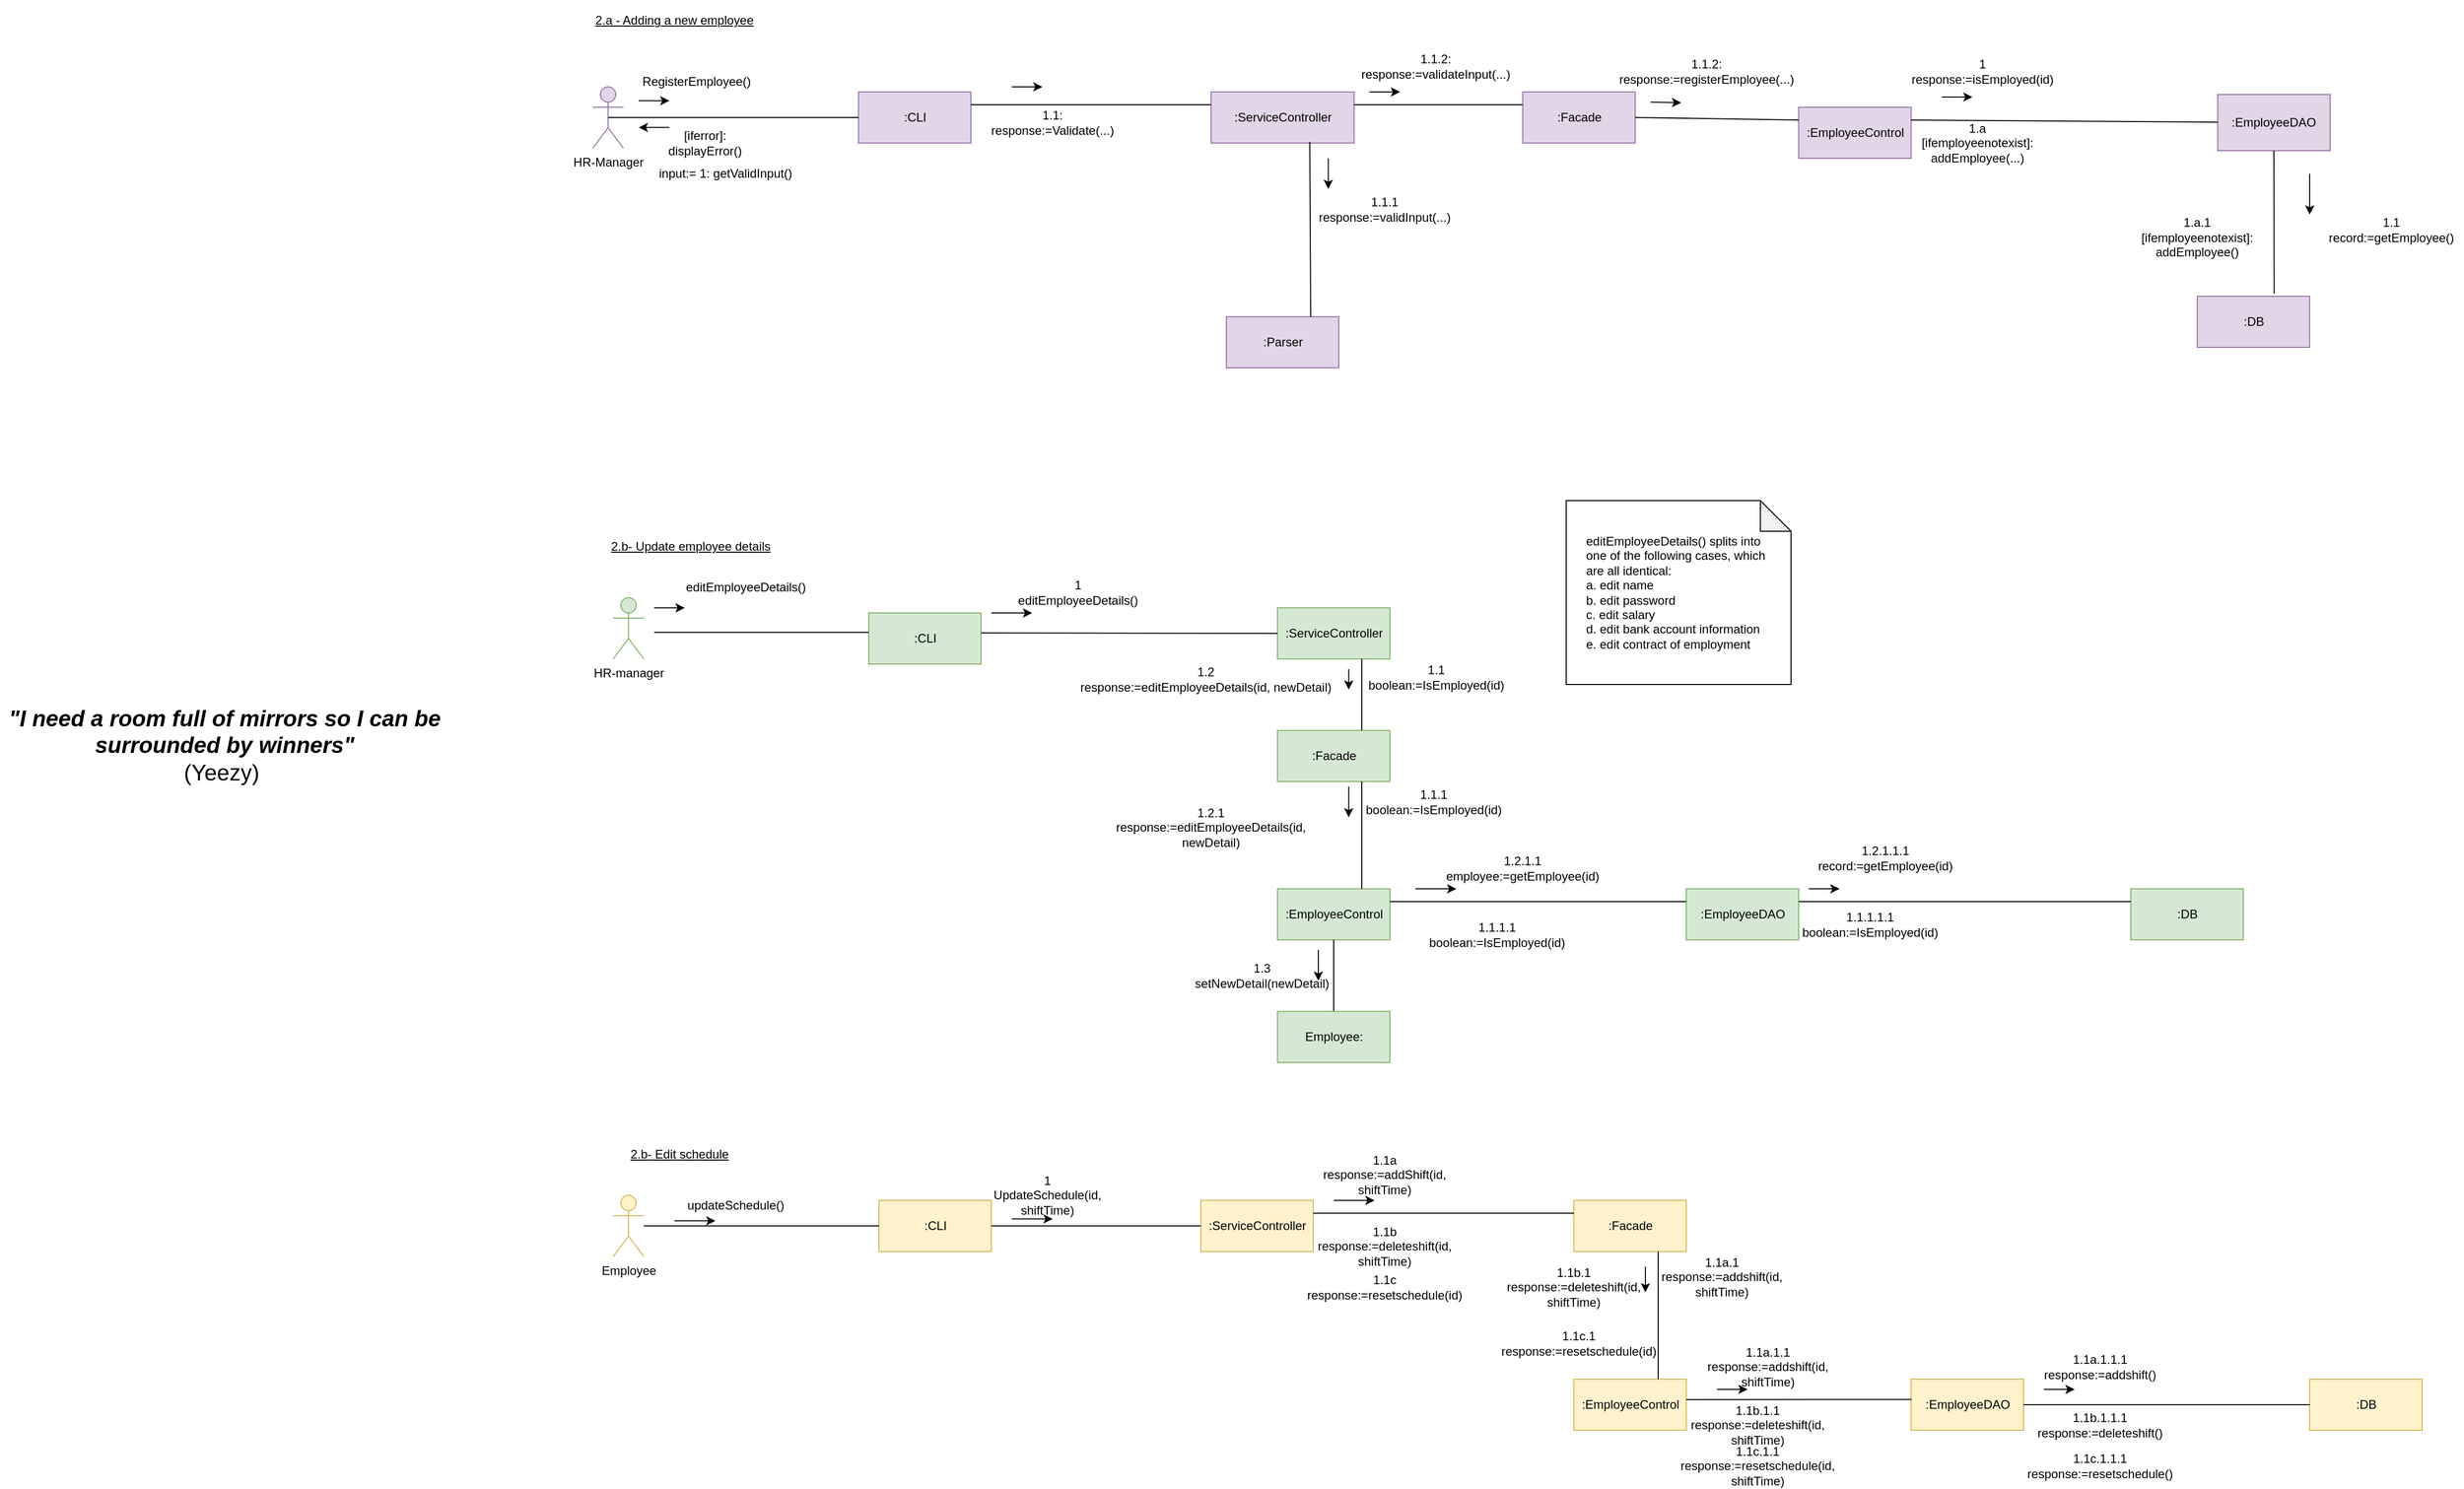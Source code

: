 <mxfile version="17.4.6" type="device"><diagram id="1UOiQsL9U2lCrfzJUIZ7" name="Page-1"><mxGraphModel dx="2689" dy="466" grid="1" gridSize="10" guides="1" tooltips="1" connect="1" arrows="1" fold="1" page="1" pageScale="1" pageWidth="850" pageHeight="1100" math="0" shadow="0"><root><mxCell id="0"/><mxCell id="1" parent="0"/><mxCell id="hbFJ2JqbOAhTrG-BNvEW-1" value="HR-Manager" style="shape=umlActor;verticalLabelPosition=bottom;verticalAlign=top;html=1;outlineConnect=0;fillColor=#e1d5e7;strokeColor=#9673a6;" parent="1" vertex="1"><mxGeometry x="-340" y="285" width="30" height="60" as="geometry"/></mxCell><mxCell id="hbFJ2JqbOAhTrG-BNvEW-3" value="&amp;nbsp;RegisterEmployee()" style="text;html=1;strokeColor=none;fillColor=none;align=center;verticalAlign=middle;whiteSpace=wrap;rounded=0;" parent="1" vertex="1"><mxGeometry x="-300" y="255" width="120" height="50" as="geometry"/></mxCell><mxCell id="hbFJ2JqbOAhTrG-BNvEW-6" style="edgeStyle=orthogonalEdgeStyle;rounded=0;orthogonalLoop=1;jettySize=auto;html=1;exitX=0.5;exitY=1;exitDx=0;exitDy=0;" parent="1" edge="1"><mxGeometry relative="1" as="geometry"><mxPoint x="-50" y="390" as="sourcePoint"/><mxPoint x="-50" y="390" as="targetPoint"/></mxGeometry></mxCell><mxCell id="hbFJ2JqbOAhTrG-BNvEW-7" value=":CLI" style="html=1;fillColor=#e1d5e7;strokeColor=#9673a6;" parent="1" vertex="1"><mxGeometry x="-80" y="290" width="110" height="50" as="geometry"/></mxCell><mxCell id="hbFJ2JqbOAhTrG-BNvEW-8" value=":ServiceController" style="html=1;fillColor=#e1d5e7;strokeColor=#9673a6;" parent="1" vertex="1"><mxGeometry x="265" y="290" width="140" height="50" as="geometry"/></mxCell><mxCell id="hbFJ2JqbOAhTrG-BNvEW-12" value=":Parser" style="html=1;fillColor=#e1d5e7;strokeColor=#9673a6;" parent="1" vertex="1"><mxGeometry x="280" y="510" width="110" height="50" as="geometry"/></mxCell><mxCell id="hbFJ2JqbOAhTrG-BNvEW-16" value="" style="endArrow=none;html=1;rounded=0;entryX=0.5;entryY=0.5;entryDx=0;entryDy=0;entryPerimeter=0;exitX=0;exitY=0.5;exitDx=0;exitDy=0;" parent="1" source="hbFJ2JqbOAhTrG-BNvEW-7" target="hbFJ2JqbOAhTrG-BNvEW-1" edge="1"><mxGeometry width="50" height="50" relative="1" as="geometry"><mxPoint x="30" y="349.5" as="sourcePoint"/><mxPoint x="-110" y="350" as="targetPoint"/></mxGeometry></mxCell><mxCell id="hbFJ2JqbOAhTrG-BNvEW-17" value="" style="endArrow=classic;html=1;rounded=0;" parent="1" edge="1"><mxGeometry width="50" height="50" relative="1" as="geometry"><mxPoint x="-295" y="298.67" as="sourcePoint"/><mxPoint x="-265" y="298.67" as="targetPoint"/></mxGeometry></mxCell><mxCell id="hbFJ2JqbOAhTrG-BNvEW-18" value="" style="endArrow=classic;html=1;rounded=0;" parent="1" edge="1"><mxGeometry width="50" height="50" relative="1" as="geometry"><mxPoint x="-265" y="324.76" as="sourcePoint"/><mxPoint x="-295" y="324.76" as="targetPoint"/></mxGeometry></mxCell><mxCell id="hbFJ2JqbOAhTrG-BNvEW-19" value="input:= 1: getValidInput()" style="text;html=1;strokeColor=none;fillColor=none;align=center;verticalAlign=middle;whiteSpace=wrap;rounded=0;" parent="1" vertex="1"><mxGeometry x="-280" y="350" width="140" height="40" as="geometry"/></mxCell><mxCell id="hbFJ2JqbOAhTrG-BNvEW-20" value="" style="endArrow=none;html=1;rounded=0;exitX=1;exitY=0.25;exitDx=0;exitDy=0;entryX=0;entryY=0.25;entryDx=0;entryDy=0;" parent="1" source="hbFJ2JqbOAhTrG-BNvEW-7" target="hbFJ2JqbOAhTrG-BNvEW-8" edge="1"><mxGeometry width="50" height="50" relative="1" as="geometry"><mxPoint x="200" y="395" as="sourcePoint"/><mxPoint x="250" y="345" as="targetPoint"/></mxGeometry></mxCell><mxCell id="hbFJ2JqbOAhTrG-BNvEW-21" value="" style="endArrow=classic;html=1;rounded=0;" parent="1" edge="1"><mxGeometry width="50" height="50" relative="1" as="geometry"><mxPoint x="70" y="285" as="sourcePoint"/><mxPoint x="100" y="285" as="targetPoint"/></mxGeometry></mxCell><mxCell id="hbFJ2JqbOAhTrG-BNvEW-22" value="1.1: response:=Validate(...)" style="text;html=1;strokeColor=none;fillColor=none;align=center;verticalAlign=middle;whiteSpace=wrap;rounded=0;" parent="1" vertex="1"><mxGeometry x="50" y="305" width="120" height="30" as="geometry"/></mxCell><mxCell id="hbFJ2JqbOAhTrG-BNvEW-23" value="" style="endArrow=classic;html=1;rounded=0;" parent="1" edge="1"><mxGeometry width="50" height="50" relative="1" as="geometry"><mxPoint x="379.71" y="355" as="sourcePoint"/><mxPoint x="379.71" y="385" as="targetPoint"/></mxGeometry></mxCell><mxCell id="hbFJ2JqbOAhTrG-BNvEW-24" value="" style="endArrow=none;html=1;rounded=0;exitX=0.75;exitY=0;exitDx=0;exitDy=0;entryX=0.69;entryY=0.981;entryDx=0;entryDy=0;entryPerimeter=0;" parent="1" source="hbFJ2JqbOAhTrG-BNvEW-12" target="hbFJ2JqbOAhTrG-BNvEW-8" edge="1"><mxGeometry width="50" height="50" relative="1" as="geometry"><mxPoint x="295" y="430" as="sourcePoint"/><mxPoint x="345" y="380" as="targetPoint"/></mxGeometry></mxCell><mxCell id="hbFJ2JqbOAhTrG-BNvEW-25" value="1.1.1&lt;br&gt;response:=validInput(...)" style="text;html=1;strokeColor=none;fillColor=none;align=center;verticalAlign=middle;whiteSpace=wrap;rounded=0;" parent="1" vertex="1"><mxGeometry x="370" y="390" width="130" height="30" as="geometry"/></mxCell><mxCell id="hbFJ2JqbOAhTrG-BNvEW-26" value=":Facade" style="html=1;fillColor=#e1d5e7;strokeColor=#9673a6;" parent="1" vertex="1"><mxGeometry x="570" y="290" width="110" height="50" as="geometry"/></mxCell><mxCell id="hbFJ2JqbOAhTrG-BNvEW-27" value="[iferror]:&lt;br&gt;displayError()" style="text;html=1;strokeColor=none;fillColor=none;align=center;verticalAlign=middle;whiteSpace=wrap;rounded=0;" parent="1" vertex="1"><mxGeometry x="-290" y="330" width="120" height="20" as="geometry"/></mxCell><mxCell id="hbFJ2JqbOAhTrG-BNvEW-28" value="1.1.2:&lt;br&gt;response:=validateInput(...)" style="text;html=1;strokeColor=none;fillColor=none;align=center;verticalAlign=middle;whiteSpace=wrap;rounded=0;fontColor=#000000;" parent="1" vertex="1"><mxGeometry x="410" y="250" width="150" height="30" as="geometry"/></mxCell><mxCell id="hbFJ2JqbOAhTrG-BNvEW-29" value="" style="endArrow=none;html=1;rounded=0;fontColor=#7EA6E0;entryX=0;entryY=0.25;entryDx=0;entryDy=0;exitX=1;exitY=0.25;exitDx=0;exitDy=0;" parent="1" source="hbFJ2JqbOAhTrG-BNvEW-8" target="hbFJ2JqbOAhTrG-BNvEW-26" edge="1"><mxGeometry width="50" height="50" relative="1" as="geometry"><mxPoint x="390" y="350" as="sourcePoint"/><mxPoint x="440" y="300" as="targetPoint"/></mxGeometry></mxCell><mxCell id="hbFJ2JqbOAhTrG-BNvEW-31" value="" style="endArrow=classic;html=1;rounded=0;fontColor=#7EA6E0;" parent="1" edge="1"><mxGeometry width="50" height="50" relative="1" as="geometry"><mxPoint x="420" y="290" as="sourcePoint"/><mxPoint x="450" y="290" as="targetPoint"/></mxGeometry></mxCell><mxCell id="hbFJ2JqbOAhTrG-BNvEW-32" value=":EmployeeControl" style="html=1;fillColor=#e1d5e7;strokeColor=#9673a6;" parent="1" vertex="1"><mxGeometry x="840" y="305" width="110" height="50" as="geometry"/></mxCell><mxCell id="hbFJ2JqbOAhTrG-BNvEW-33" value="" style="endArrow=classic;html=1;rounded=0;fontColor=#000000;" parent="1" edge="1"><mxGeometry width="50" height="50" relative="1" as="geometry"><mxPoint x="695" y="300" as="sourcePoint"/><mxPoint x="725" y="300.54" as="targetPoint"/></mxGeometry></mxCell><mxCell id="hbFJ2JqbOAhTrG-BNvEW-34" value="" style="endArrow=none;html=1;rounded=0;fontColor=#000000;entryX=0;entryY=0.25;entryDx=0;entryDy=0;exitX=1;exitY=0.5;exitDx=0;exitDy=0;" parent="1" source="hbFJ2JqbOAhTrG-BNvEW-26" target="hbFJ2JqbOAhTrG-BNvEW-32" edge="1"><mxGeometry width="50" height="50" relative="1" as="geometry"><mxPoint x="640" y="343" as="sourcePoint"/><mxPoint x="690" y="300" as="targetPoint"/></mxGeometry></mxCell><mxCell id="hbFJ2JqbOAhTrG-BNvEW-35" value="1.1.2:&lt;br&gt;response:=registerEmployee(...)" style="text;html=1;strokeColor=none;fillColor=none;align=center;verticalAlign=middle;whiteSpace=wrap;rounded=0;fontColor=#000000;" parent="1" vertex="1"><mxGeometry x="720" y="255.0" width="60" height="30" as="geometry"/></mxCell><mxCell id="hbFJ2JqbOAhTrG-BNvEW-36" value=":EmployeeDAO" style="rounded=0;whiteSpace=wrap;html=1;fillColor=#e1d5e7;strokeColor=#9673a6;" parent="1" vertex="1"><mxGeometry x="1250" y="292.5" width="110" height="55" as="geometry"/></mxCell><mxCell id="hbFJ2JqbOAhTrG-BNvEW-37" value="" style="endArrow=none;html=1;rounded=0;fontColor=#000000;exitX=1;exitY=0.25;exitDx=0;exitDy=0;" parent="1" source="hbFJ2JqbOAhTrG-BNvEW-32" target="hbFJ2JqbOAhTrG-BNvEW-36" edge="1"><mxGeometry width="50" height="50" relative="1" as="geometry"><mxPoint x="900" y="350" as="sourcePoint"/><mxPoint x="1070" y="343" as="targetPoint"/></mxGeometry></mxCell><mxCell id="hbFJ2JqbOAhTrG-BNvEW-38" value="1&lt;br&gt;response:=isEmployed(id)" style="text;html=1;strokeColor=none;fillColor=none;align=center;verticalAlign=middle;whiteSpace=wrap;rounded=0;fontColor=#000000;" parent="1" vertex="1"><mxGeometry x="990" y="255" width="60" height="30" as="geometry"/></mxCell><mxCell id="hbFJ2JqbOAhTrG-BNvEW-39" value="" style="endArrow=classic;html=1;rounded=0;fontColor=#000000;" parent="1" edge="1"><mxGeometry width="50" height="50" relative="1" as="geometry"><mxPoint x="980" y="295" as="sourcePoint"/><mxPoint x="1010" y="295" as="targetPoint"/><Array as="points"><mxPoint x="1010" y="295"/></Array></mxGeometry></mxCell><mxCell id="hbFJ2JqbOAhTrG-BNvEW-41" value=":DB" style="html=1;fillColor=#e1d5e7;strokeColor=#9673a6;" parent="1" vertex="1"><mxGeometry x="1230" y="490" width="110" height="50" as="geometry"/></mxCell><mxCell id="hbFJ2JqbOAhTrG-BNvEW-42" value="" style="endArrow=none;html=1;rounded=0;fontColor=#000000;exitX=0.684;exitY=-0.05;exitDx=0;exitDy=0;exitPerimeter=0;entryX=0.5;entryY=1;entryDx=0;entryDy=0;" parent="1" source="hbFJ2JqbOAhTrG-BNvEW-41" target="hbFJ2JqbOAhTrG-BNvEW-36" edge="1"><mxGeometry width="50" height="50" relative="1" as="geometry"><mxPoint x="1055" y="420" as="sourcePoint"/><mxPoint x="1100" y="380" as="targetPoint"/></mxGeometry></mxCell><mxCell id="hbFJ2JqbOAhTrG-BNvEW-43" value="" style="endArrow=classic;html=1;rounded=0;fontColor=#000000;" parent="1" edge="1"><mxGeometry width="50" height="50" relative="1" as="geometry"><mxPoint x="1340" y="370" as="sourcePoint"/><mxPoint x="1340" y="410" as="targetPoint"/></mxGeometry></mxCell><mxCell id="hbFJ2JqbOAhTrG-BNvEW-44" value="1.1&lt;br&gt;record:=getEmployee()" style="text;html=1;strokeColor=none;fillColor=none;align=center;verticalAlign=middle;whiteSpace=wrap;rounded=0;fontColor=#000000;" parent="1" vertex="1"><mxGeometry x="1350" y="410" width="140" height="30" as="geometry"/></mxCell><mxCell id="hbFJ2JqbOAhTrG-BNvEW-45" value="1.a&lt;br&gt;[ifemployeenotexist]:&lt;br&gt;addEmployee(...)" style="text;html=1;strokeColor=none;fillColor=none;align=center;verticalAlign=middle;whiteSpace=wrap;rounded=0;fontColor=#000000;" parent="1" vertex="1"><mxGeometry x="960" y="320" width="110" height="40" as="geometry"/></mxCell><mxCell id="hbFJ2JqbOAhTrG-BNvEW-46" value="&lt;br&gt;1.a.1&lt;br&gt;[ifemployeenotexist]:&lt;br&gt;addEmployee()" style="text;html=1;strokeColor=none;fillColor=none;align=center;verticalAlign=middle;whiteSpace=wrap;rounded=0;fontColor=#000000;" parent="1" vertex="1"><mxGeometry x="1200" y="410" width="60" height="30" as="geometry"/></mxCell><mxCell id="hbFJ2JqbOAhTrG-BNvEW-48" value="&lt;u&gt;2.a - Adding a new employee&lt;/u&gt;" style="text;html=1;strokeColor=none;fillColor=none;align=center;verticalAlign=middle;whiteSpace=wrap;rounded=0;fontColor=#000000;" parent="1" vertex="1"><mxGeometry x="-350" y="200" width="180" height="40" as="geometry"/></mxCell><mxCell id="hbFJ2JqbOAhTrG-BNvEW-49" value="HR-manager" style="shape=umlActor;verticalLabelPosition=bottom;verticalAlign=top;html=1;outlineConnect=0;fillColor=#d5e8d4;strokeColor=#82b366;" parent="1" vertex="1"><mxGeometry x="-320" y="785" width="30" height="60" as="geometry"/></mxCell><mxCell id="hbFJ2JqbOAhTrG-BNvEW-50" value=":CLI" style="html=1;fillColor=#d5e8d4;strokeColor=#82b366;" parent="1" vertex="1"><mxGeometry x="-70" y="800" width="110" height="50" as="geometry"/></mxCell><mxCell id="hbFJ2JqbOAhTrG-BNvEW-51" value="" style="endArrow=none;html=1;rounded=0;fontColor=#000000;" parent="1" edge="1"><mxGeometry width="50" height="50" relative="1" as="geometry"><mxPoint x="-280" y="819" as="sourcePoint"/><mxPoint x="-70" y="819" as="targetPoint"/></mxGeometry></mxCell><mxCell id="hbFJ2JqbOAhTrG-BNvEW-52" value="" style="endArrow=classic;html=1;rounded=0;fontColor=#000000;" parent="1" edge="1"><mxGeometry width="50" height="50" relative="1" as="geometry"><mxPoint x="-280" y="795" as="sourcePoint"/><mxPoint x="-250" y="795" as="targetPoint"/></mxGeometry></mxCell><mxCell id="hbFJ2JqbOAhTrG-BNvEW-53" value="editEmployeeDetails()" style="text;html=1;strokeColor=none;fillColor=none;align=center;verticalAlign=middle;whiteSpace=wrap;rounded=0;fontColor=#000000;" parent="1" vertex="1"><mxGeometry x="-290" y="760" width="200" height="30" as="geometry"/></mxCell><mxCell id="hbFJ2JqbOAhTrG-BNvEW-54" value=":ServiceController" style="html=1;fillColor=#d5e8d4;strokeColor=#82b366;" parent="1" vertex="1"><mxGeometry x="330" y="795" width="110" height="50" as="geometry"/></mxCell><mxCell id="hbFJ2JqbOAhTrG-BNvEW-55" value=":Facade" style="html=1;fillColor=#d5e8d4;strokeColor=#82b366;" parent="1" vertex="1"><mxGeometry x="330" y="915" width="110" height="50" as="geometry"/></mxCell><mxCell id="hbFJ2JqbOAhTrG-BNvEW-56" value=":EmployeeControl" style="html=1;fillColor=#d5e8d4;strokeColor=#82b366;" parent="1" vertex="1"><mxGeometry x="330" y="1070" width="110" height="50" as="geometry"/></mxCell><mxCell id="hbFJ2JqbOAhTrG-BNvEW-57" value=":EmployeeDAO" style="html=1;fillColor=#d5e8d4;strokeColor=#82b366;" parent="1" vertex="1"><mxGeometry x="730" y="1070" width="110" height="50" as="geometry"/></mxCell><mxCell id="hbFJ2JqbOAhTrG-BNvEW-58" value=":DB" style="html=1;fillColor=#d5e8d4;strokeColor=#82b366;" parent="1" vertex="1"><mxGeometry x="1165" y="1070" width="110" height="50" as="geometry"/></mxCell><mxCell id="hbFJ2JqbOAhTrG-BNvEW-60" value="" style="endArrow=none;html=1;rounded=0;fontColor=#000000;entryX=0;entryY=0.5;entryDx=0;entryDy=0;" parent="1" target="hbFJ2JqbOAhTrG-BNvEW-54" edge="1"><mxGeometry width="50" height="50" relative="1" as="geometry"><mxPoint x="40" y="819.55" as="sourcePoint"/><mxPoint x="160" y="819.55" as="targetPoint"/></mxGeometry></mxCell><mxCell id="hbFJ2JqbOAhTrG-BNvEW-61" value="1&lt;br&gt;editEmployeeDetails()" style="text;html=1;strokeColor=none;fillColor=none;align=center;verticalAlign=middle;whiteSpace=wrap;rounded=0;fontColor=#000000;" parent="1" vertex="1"><mxGeometry x="45" y="760" width="180" height="40" as="geometry"/></mxCell><mxCell id="hbFJ2JqbOAhTrG-BNvEW-62" value="" style="endArrow=classic;html=1;rounded=0;fontColor=#000000;" parent="1" edge="1"><mxGeometry width="50" height="50" relative="1" as="geometry"><mxPoint x="50" y="800" as="sourcePoint"/><mxPoint x="90" y="800" as="targetPoint"/><Array as="points"><mxPoint x="90" y="800"/></Array></mxGeometry></mxCell><mxCell id="hbFJ2JqbOAhTrG-BNvEW-63" value="" style="endArrow=none;html=1;rounded=0;fontColor=#000000;exitX=0.75;exitY=0;exitDx=0;exitDy=0;entryX=0.75;entryY=1;entryDx=0;entryDy=0;" parent="1" source="hbFJ2JqbOAhTrG-BNvEW-55" target="hbFJ2JqbOAhTrG-BNvEW-54" edge="1"><mxGeometry width="50" height="50" relative="1" as="geometry"><mxPoint x="280" y="895" as="sourcePoint"/><mxPoint x="330" y="845" as="targetPoint"/></mxGeometry></mxCell><mxCell id="hbFJ2JqbOAhTrG-BNvEW-64" value="" style="endArrow=classic;html=1;rounded=0;fontColor=#000000;" parent="1" edge="1"><mxGeometry width="50" height="50" relative="1" as="geometry"><mxPoint x="399.74" y="855" as="sourcePoint"/><mxPoint x="399.74" y="875" as="targetPoint"/></mxGeometry></mxCell><mxCell id="hbFJ2JqbOAhTrG-BNvEW-65" value="1.1&lt;br&gt;boolean:=IsEmployed(id)" style="text;html=1;strokeColor=none;fillColor=none;align=center;verticalAlign=middle;whiteSpace=wrap;rounded=0;fontColor=#000000;" parent="1" vertex="1"><mxGeometry x="422.5" y="850" width="125" height="25" as="geometry"/></mxCell><mxCell id="hbFJ2JqbOAhTrG-BNvEW-66" value="" style="endArrow=none;html=1;rounded=0;fontColor=#000000;exitX=0.75;exitY=0;exitDx=0;exitDy=0;entryX=0.75;entryY=1;entryDx=0;entryDy=0;" parent="1" source="hbFJ2JqbOAhTrG-BNvEW-56" target="hbFJ2JqbOAhTrG-BNvEW-55" edge="1"><mxGeometry width="50" height="50" relative="1" as="geometry"><mxPoint x="270" y="1030" as="sourcePoint"/><mxPoint x="322" y="980" as="targetPoint"/></mxGeometry></mxCell><mxCell id="hbFJ2JqbOAhTrG-BNvEW-67" value="" style="endArrow=classic;html=1;rounded=0;fontColor=#000000;" parent="1" edge="1"><mxGeometry width="50" height="50" relative="1" as="geometry"><mxPoint x="399.74" y="970" as="sourcePoint"/><mxPoint x="399.74" y="1000" as="targetPoint"/></mxGeometry></mxCell><mxCell id="hbFJ2JqbOAhTrG-BNvEW-68" value="1.1.1&lt;br&gt;boolean:=IsEmployed(id)" style="text;html=1;strokeColor=none;fillColor=none;align=center;verticalAlign=middle;whiteSpace=wrap;rounded=0;fontColor=#000000;" parent="1" vertex="1"><mxGeometry x="417.5" y="970" width="130" height="30" as="geometry"/></mxCell><mxCell id="hbFJ2JqbOAhTrG-BNvEW-69" value="" style="endArrow=none;html=1;rounded=0;fontColor=#000000;exitX=1;exitY=0.25;exitDx=0;exitDy=0;entryX=0;entryY=0.25;entryDx=0;entryDy=0;" parent="1" source="hbFJ2JqbOAhTrG-BNvEW-56" target="hbFJ2JqbOAhTrG-BNvEW-57" edge="1"><mxGeometry width="50" height="50" relative="1" as="geometry"><mxPoint x="360" y="1080" as="sourcePoint"/><mxPoint x="500" y="1083" as="targetPoint"/></mxGeometry></mxCell><mxCell id="hbFJ2JqbOAhTrG-BNvEW-70" value="1.3&lt;br&gt;setNewDetail(newDetail)" style="text;html=1;strokeColor=none;fillColor=none;align=center;verticalAlign=middle;whiteSpace=wrap;rounded=0;fontColor=#000000;" parent="1" vertex="1"><mxGeometry x="240" y="1140" width="150" height="30" as="geometry"/></mxCell><mxCell id="hbFJ2JqbOAhTrG-BNvEW-71" value="" style="endArrow=classic;html=1;rounded=0;fontColor=#000000;" parent="1" edge="1"><mxGeometry width="50" height="50" relative="1" as="geometry"><mxPoint x="465" y="1070" as="sourcePoint"/><mxPoint x="505" y="1070" as="targetPoint"/></mxGeometry></mxCell><mxCell id="hbFJ2JqbOAhTrG-BNvEW-73" value="" style="endArrow=none;html=1;rounded=0;fontColor=#000000;entryX=0;entryY=0.25;entryDx=0;entryDy=0;exitX=1;exitY=0.25;exitDx=0;exitDy=0;" parent="1" source="hbFJ2JqbOAhTrG-BNvEW-57" target="hbFJ2JqbOAhTrG-BNvEW-58" edge="1"><mxGeometry width="50" height="50" relative="1" as="geometry"><mxPoint x="610" y="1078" as="sourcePoint"/><mxPoint x="740" y="1078" as="targetPoint"/></mxGeometry></mxCell><mxCell id="hbFJ2JqbOAhTrG-BNvEW-74" value="1.1.1.1.1&lt;br&gt;boolean:=IsEmployed(id)" style="text;html=1;strokeColor=none;fillColor=none;align=center;verticalAlign=middle;whiteSpace=wrap;rounded=0;fontColor=#000000;" parent="1" vertex="1"><mxGeometry x="880" y="1090" width="60" height="30" as="geometry"/></mxCell><mxCell id="hbFJ2JqbOAhTrG-BNvEW-76" value="" style="endArrow=classic;html=1;rounded=0;fontColor=#000000;" parent="1" edge="1"><mxGeometry width="50" height="50" relative="1" as="geometry"><mxPoint x="850" y="1070" as="sourcePoint"/><mxPoint x="880" y="1070" as="targetPoint"/></mxGeometry></mxCell><mxCell id="hbFJ2JqbOAhTrG-BNvEW-77" value="1.2&lt;br&gt;response:=editEmployeeDetails(id, newDetail)" style="text;html=1;strokeColor=none;fillColor=none;align=center;verticalAlign=middle;whiteSpace=wrap;rounded=0;fontColor=#000000;" parent="1" vertex="1"><mxGeometry x="130" y="850" width="260" height="30" as="geometry"/></mxCell><mxCell id="hbFJ2JqbOAhTrG-BNvEW-78" value="1.2.1&lt;br&gt;response:=editEmployeeDetails(id, newDetail)" style="text;html=1;strokeColor=none;fillColor=none;align=center;verticalAlign=middle;whiteSpace=wrap;rounded=0;fontColor=#000000;" parent="1" vertex="1"><mxGeometry x="150" y="990" width="230" height="40" as="geometry"/></mxCell><mxCell id="hbFJ2JqbOAhTrG-BNvEW-79" value="1.2.1.1&lt;br&gt;employee:=getEmployee(id)" style="text;html=1;strokeColor=none;fillColor=none;align=center;verticalAlign=middle;whiteSpace=wrap;rounded=0;fontColor=#000000;" parent="1" vertex="1"><mxGeometry x="460" y="1040" width="220" height="20" as="geometry"/></mxCell><mxCell id="hbFJ2JqbOAhTrG-BNvEW-80" value="1.2.1.1.1&lt;br&gt;record:=getEmployee(id)" style="text;html=1;strokeColor=none;fillColor=none;align=center;verticalAlign=middle;whiteSpace=wrap;rounded=0;fontColor=#000000;" parent="1" vertex="1"><mxGeometry x="820" y="1030" width="210" height="20" as="geometry"/></mxCell><mxCell id="hbFJ2JqbOAhTrG-BNvEW-86" value="Employee" style="shape=umlActor;verticalLabelPosition=bottom;verticalAlign=top;html=1;outlineConnect=0;fillColor=#fff2cc;strokeColor=#d6b656;" parent="1" vertex="1"><mxGeometry x="-320" y="1370" width="30" height="60" as="geometry"/></mxCell><mxCell id="hbFJ2JqbOAhTrG-BNvEW-88" value=":CLI" style="html=1;fillColor=#fff2cc;strokeColor=#d6b656;" parent="1" vertex="1"><mxGeometry x="-60" y="1375" width="110" height="50" as="geometry"/></mxCell><mxCell id="hbFJ2JqbOAhTrG-BNvEW-89" value="" style="endArrow=none;html=1;rounded=0;fontColor=#000000;entryX=0;entryY=0.5;entryDx=0;entryDy=0;" parent="1" source="hbFJ2JqbOAhTrG-BNvEW-86" target="hbFJ2JqbOAhTrG-BNvEW-88" edge="1"><mxGeometry width="50" height="50" relative="1" as="geometry"><mxPoint x="-120" y="1418" as="sourcePoint"/><mxPoint x="20" y="1410" as="targetPoint"/></mxGeometry></mxCell><mxCell id="hbFJ2JqbOAhTrG-BNvEW-90" value="updateSchedule()" style="text;html=1;strokeColor=none;fillColor=none;align=center;verticalAlign=middle;whiteSpace=wrap;rounded=0;fontColor=#000000;" parent="1" vertex="1"><mxGeometry x="-230" y="1365" width="60" height="30" as="geometry"/></mxCell><mxCell id="hbFJ2JqbOAhTrG-BNvEW-91" value=":ServiceController" style="html=1;fillColor=#fff2cc;strokeColor=#d6b656;" parent="1" vertex="1"><mxGeometry x="255" y="1375" width="110" height="50" as="geometry"/></mxCell><mxCell id="hbFJ2JqbOAhTrG-BNvEW-92" value="" style="endArrow=none;html=1;rounded=0;fontColor=#000000;entryX=0;entryY=0.5;entryDx=0;entryDy=0;exitX=1;exitY=0.5;exitDx=0;exitDy=0;" parent="1" source="hbFJ2JqbOAhTrG-BNvEW-88" target="hbFJ2JqbOAhTrG-BNvEW-91" edge="1"><mxGeometry width="50" height="50" relative="1" as="geometry"><mxPoint x="140" y="1399" as="sourcePoint"/><mxPoint x="270" y="1399" as="targetPoint"/></mxGeometry></mxCell><mxCell id="hbFJ2JqbOAhTrG-BNvEW-93" value="1&lt;br&gt;UpdateSchedule(id, shiftTime)" style="text;html=1;strokeColor=none;fillColor=none;align=center;verticalAlign=middle;whiteSpace=wrap;rounded=0;fontColor=#000000;" parent="1" vertex="1"><mxGeometry x="50" y="1360" width="110" height="20" as="geometry"/></mxCell><mxCell id="hbFJ2JqbOAhTrG-BNvEW-95" value=":Facade" style="html=1;fillColor=#fff2cc;strokeColor=#d6b656;" parent="1" vertex="1"><mxGeometry x="620" y="1375" width="110" height="50" as="geometry"/></mxCell><mxCell id="hbFJ2JqbOAhTrG-BNvEW-96" value=":EmployeeControl" style="html=1;fillColor=#fff2cc;strokeColor=#d6b656;" parent="1" vertex="1"><mxGeometry x="620" y="1550" width="110" height="50" as="geometry"/></mxCell><mxCell id="hbFJ2JqbOAhTrG-BNvEW-97" value=":EmployeeDAO" style="html=1;fillColor=#fff2cc;strokeColor=#d6b656;" parent="1" vertex="1"><mxGeometry x="950" y="1550" width="110" height="50" as="geometry"/></mxCell><mxCell id="hbFJ2JqbOAhTrG-BNvEW-98" value=":DB" style="html=1;fillColor=#fff2cc;strokeColor=#d6b656;" parent="1" vertex="1"><mxGeometry x="1340" y="1550" width="110" height="50" as="geometry"/></mxCell><mxCell id="hbFJ2JqbOAhTrG-BNvEW-99" value="" style="endArrow=none;html=1;rounded=0;fontColor=#000000;entryX=0;entryY=0.25;entryDx=0;entryDy=0;exitX=1;exitY=0.25;exitDx=0;exitDy=0;" parent="1" source="hbFJ2JqbOAhTrG-BNvEW-91" target="hbFJ2JqbOAhTrG-BNvEW-95" edge="1"><mxGeometry width="50" height="50" relative="1" as="geometry"><mxPoint x="390" y="1398.46" as="sourcePoint"/><mxPoint x="520" y="1398.46" as="targetPoint"/></mxGeometry></mxCell><mxCell id="hbFJ2JqbOAhTrG-BNvEW-100" value="1.1a&lt;br&gt;response:=addShift(id, shiftTime)" style="text;html=1;strokeColor=none;fillColor=none;align=center;verticalAlign=middle;whiteSpace=wrap;rounded=0;fontColor=#000000;" parent="1" vertex="1"><mxGeometry x="365" y="1335" width="140" height="30" as="geometry"/></mxCell><mxCell id="hbFJ2JqbOAhTrG-BNvEW-101" value="" style="endArrow=classic;html=1;rounded=0;fontColor=#000000;" parent="1" edge="1"><mxGeometry width="50" height="50" relative="1" as="geometry"><mxPoint x="-260" y="1395" as="sourcePoint"/><mxPoint x="-220" y="1395" as="targetPoint"/></mxGeometry></mxCell><mxCell id="hbFJ2JqbOAhTrG-BNvEW-102" value="" style="endArrow=classic;html=1;rounded=0;fontColor=#000000;" parent="1" edge="1"><mxGeometry width="50" height="50" relative="1" as="geometry"><mxPoint x="70" y="1393.18" as="sourcePoint"/><mxPoint x="110" y="1393.18" as="targetPoint"/></mxGeometry></mxCell><mxCell id="hbFJ2JqbOAhTrG-BNvEW-103" value="" style="endArrow=classic;html=1;rounded=0;fontColor=#000000;" parent="1" edge="1"><mxGeometry width="50" height="50" relative="1" as="geometry"><mxPoint x="385" y="1375" as="sourcePoint"/><mxPoint x="425" y="1375" as="targetPoint"/></mxGeometry></mxCell><mxCell id="hbFJ2JqbOAhTrG-BNvEW-104" value="" style="endArrow=none;html=1;rounded=0;fontColor=#000000;entryX=0.75;entryY=0;entryDx=0;entryDy=0;exitX=0.75;exitY=1;exitDx=0;exitDy=0;" parent="1" source="hbFJ2JqbOAhTrG-BNvEW-95" target="hbFJ2JqbOAhTrG-BNvEW-96" edge="1"><mxGeometry width="50" height="50" relative="1" as="geometry"><mxPoint x="634.41" y="1425" as="sourcePoint"/><mxPoint x="634.41" y="1515" as="targetPoint"/></mxGeometry></mxCell><mxCell id="hbFJ2JqbOAhTrG-BNvEW-105" value="1.1a.1&lt;br&gt;response:=addshift(id, shiftTime)" style="text;html=1;strokeColor=none;fillColor=none;align=center;verticalAlign=middle;whiteSpace=wrap;rounded=0;fontColor=#000000;" parent="1" vertex="1"><mxGeometry x="700" y="1435" width="130" height="30" as="geometry"/></mxCell><mxCell id="hbFJ2JqbOAhTrG-BNvEW-107" value="" style="endArrow=classic;html=1;rounded=0;fontColor=#000000;" parent="1" edge="1"><mxGeometry width="50" height="50" relative="1" as="geometry"><mxPoint x="690" y="1440" as="sourcePoint"/><mxPoint x="690" y="1465" as="targetPoint"/></mxGeometry></mxCell><mxCell id="hbFJ2JqbOAhTrG-BNvEW-108" value="" style="endArrow=none;html=1;rounded=0;fontColor=#000000;entryX=0.004;entryY=0.397;entryDx=0;entryDy=0;entryPerimeter=0;" parent="1" target="hbFJ2JqbOAhTrG-BNvEW-97" edge="1"><mxGeometry width="50" height="50" relative="1" as="geometry"><mxPoint x="730" y="1570" as="sourcePoint"/><mxPoint x="730" y="1570" as="targetPoint"/></mxGeometry></mxCell><mxCell id="hbFJ2JqbOAhTrG-BNvEW-109" value="" style="endArrow=classic;html=1;rounded=0;fontColor=#000000;" parent="1" edge="1"><mxGeometry width="50" height="50" relative="1" as="geometry"><mxPoint x="760" y="1560" as="sourcePoint"/><mxPoint x="790" y="1560" as="targetPoint"/></mxGeometry></mxCell><mxCell id="hbFJ2JqbOAhTrG-BNvEW-110" value="1.1a.1.1&lt;br&gt;response:=addshift(id, shiftTime)" style="text;html=1;strokeColor=none;fillColor=none;align=center;verticalAlign=middle;whiteSpace=wrap;rounded=0;fontColor=#000000;" parent="1" vertex="1"><mxGeometry x="760" y="1520" width="100" height="35" as="geometry"/></mxCell><mxCell id="hbFJ2JqbOAhTrG-BNvEW-111" value="" style="endArrow=none;html=1;rounded=0;fontColor=#000000;entryX=0;entryY=0.5;entryDx=0;entryDy=0;exitX=1;exitY=0.5;exitDx=0;exitDy=0;" parent="1" source="hbFJ2JqbOAhTrG-BNvEW-97" target="hbFJ2JqbOAhTrG-BNvEW-98" edge="1"><mxGeometry width="50" height="50" relative="1" as="geometry"><mxPoint x="895" y="1570" as="sourcePoint"/><mxPoint x="995" y="1570" as="targetPoint"/></mxGeometry></mxCell><mxCell id="hbFJ2JqbOAhTrG-BNvEW-112" value="" style="endArrow=classic;html=1;rounded=0;fontColor=#000000;" parent="1" edge="1"><mxGeometry width="50" height="50" relative="1" as="geometry"><mxPoint x="1080" y="1560" as="sourcePoint"/><mxPoint x="1110" y="1560" as="targetPoint"/></mxGeometry></mxCell><mxCell id="hbFJ2JqbOAhTrG-BNvEW-113" value="1.1a.1.1.1&lt;br&gt;response:=addshift()" style="text;html=1;strokeColor=none;fillColor=none;align=center;verticalAlign=middle;whiteSpace=wrap;rounded=0;fontColor=#000000;" parent="1" vertex="1"><mxGeometry x="1105" y="1522.5" width="60" height="30" as="geometry"/></mxCell><mxCell id="hbFJ2JqbOAhTrG-BNvEW-114" value="1.1b&lt;br&gt;response:=deleteshift(id, shiftTime)" style="text;html=1;strokeColor=none;fillColor=none;align=center;verticalAlign=middle;whiteSpace=wrap;rounded=0;fontColor=#000000;" parent="1" vertex="1"><mxGeometry x="405" y="1405" width="60" height="30" as="geometry"/></mxCell><mxCell id="hbFJ2JqbOAhTrG-BNvEW-115" value="1.1b.1&lt;br&gt;response:=deleteshift(id, shiftTime)" style="text;html=1;strokeColor=none;fillColor=none;align=center;verticalAlign=middle;whiteSpace=wrap;rounded=0;fontColor=#000000;" parent="1" vertex="1"><mxGeometry x="590" y="1445" width="60" height="30" as="geometry"/></mxCell><mxCell id="hbFJ2JqbOAhTrG-BNvEW-116" value="1.1b.1.1&lt;br&gt;response:=deleteshift(id, shiftTime)" style="text;html=1;strokeColor=none;fillColor=none;align=center;verticalAlign=middle;whiteSpace=wrap;rounded=0;fontColor=#000000;" parent="1" vertex="1"><mxGeometry x="770" y="1580" width="60" height="30" as="geometry"/></mxCell><mxCell id="hbFJ2JqbOAhTrG-BNvEW-117" value="1.1b.1.1.1&lt;br&gt;response:=deleteshift()" style="text;html=1;strokeColor=none;fillColor=none;align=center;verticalAlign=middle;whiteSpace=wrap;rounded=0;fontColor=#000000;" parent="1" vertex="1"><mxGeometry x="1105" y="1580" width="60" height="30" as="geometry"/></mxCell><mxCell id="8nJMAF2H_FdmERpSc-uf-1" value="1.1c&lt;br&gt;response:=resetschedule(id)" style="text;html=1;strokeColor=none;fillColor=none;align=center;verticalAlign=middle;whiteSpace=wrap;rounded=0;" parent="1" vertex="1"><mxGeometry x="310" y="1435" width="250" height="50" as="geometry"/></mxCell><mxCell id="8nJMAF2H_FdmERpSc-uf-7" value="1.1c.1&lt;br&gt;response:=resetschedule(id)" style="text;html=1;strokeColor=none;fillColor=none;align=center;verticalAlign=middle;whiteSpace=wrap;rounded=0;" parent="1" vertex="1"><mxGeometry x="540" y="1500" width="170" height="30" as="geometry"/></mxCell><mxCell id="8nJMAF2H_FdmERpSc-uf-9" value="1.1c.1.1&lt;br&gt;response:=resetschedule(id, shiftTime)" style="text;html=1;strokeColor=none;fillColor=none;align=center;verticalAlign=middle;whiteSpace=wrap;rounded=0;" parent="1" vertex="1"><mxGeometry x="770" y="1620" width="60" height="30" as="geometry"/></mxCell><mxCell id="8nJMAF2H_FdmERpSc-uf-10" value="1.1c.1.1.1&lt;br&gt;response:=resetschedule()" style="text;html=1;align=center;verticalAlign=middle;whiteSpace=wrap;rounded=0;" parent="1" vertex="1"><mxGeometry x="1040" y="1620" width="190" height="30" as="geometry"/></mxCell><mxCell id="8nJMAF2H_FdmERpSc-uf-11" value="&lt;font style=&quot;font-size: 22px;&quot;&gt;&lt;b&gt;&lt;i&gt;&quot;I need a room full of mirrors so I can be surrounded by winners&quot; &lt;br&gt;&lt;/i&gt;&lt;/b&gt;(Yeezy)&amp;nbsp;&lt;/font&gt;" style="text;html=1;strokeColor=none;fillColor=none;align=center;verticalAlign=middle;whiteSpace=wrap;rounded=0;" parent="1" vertex="1"><mxGeometry x="-920" y="915" width="440" height="30" as="geometry"/></mxCell><mxCell id="8nJMAF2H_FdmERpSc-uf-15" style="edgeStyle=orthogonalEdgeStyle;rounded=0;orthogonalLoop=1;jettySize=auto;html=1;exitX=0.5;exitY=1;exitDx=0;exitDy=0;fontSize=22;" parent="1" source="hbFJ2JqbOAhTrG-BNvEW-80" target="hbFJ2JqbOAhTrG-BNvEW-80" edge="1"><mxGeometry relative="1" as="geometry"/></mxCell><mxCell id="N7GspfAQC2QRzTzJlwp3-1" value="&lt;u&gt;2.b- Update employee details&lt;/u&gt;" style="text;html=1;strokeColor=none;fillColor=none;align=center;verticalAlign=middle;whiteSpace=wrap;rounded=0;" parent="1" vertex="1"><mxGeometry x="-339" y="710" width="190" height="50" as="geometry"/></mxCell><mxCell id="N7GspfAQC2QRzTzJlwp3-2" value="&lt;u&gt;2.b- Edit schedule&lt;/u&gt;" style="text;html=1;strokeColor=none;fillColor=none;align=center;verticalAlign=middle;whiteSpace=wrap;rounded=0;" parent="1" vertex="1"><mxGeometry x="-330" y="1310" width="150" height="40" as="geometry"/></mxCell><mxCell id="yvozf38LuDmBO76V_6Wy-2" value="" style="endArrow=none;html=1;rounded=0;startArrow=none;entryX=0.5;entryY=1;entryDx=0;entryDy=0;" parent="1" source="yvozf38LuDmBO76V_6Wy-3" target="hbFJ2JqbOAhTrG-BNvEW-56" edge="1"><mxGeometry width="50" height="50" relative="1" as="geometry"><mxPoint x="390" y="1190" as="sourcePoint"/><mxPoint x="390" y="1120" as="targetPoint"/></mxGeometry></mxCell><mxCell id="yvozf38LuDmBO76V_6Wy-3" value="Employee:" style="html=1;fillColor=#d5e8d4;strokeColor=#82b366;" parent="1" vertex="1"><mxGeometry x="330" y="1190" width="110" height="50" as="geometry"/></mxCell><mxCell id="yvozf38LuDmBO76V_6Wy-4" value="" style="endArrow=none;html=1;rounded=0;" parent="1" target="yvozf38LuDmBO76V_6Wy-3" edge="1"><mxGeometry width="50" height="50" relative="1" as="geometry"><mxPoint x="390" y="1190" as="sourcePoint"/><mxPoint x="390" y="1120" as="targetPoint"/></mxGeometry></mxCell><mxCell id="yvozf38LuDmBO76V_6Wy-5" value="1.1.1.1&lt;br&gt;boolean:=IsEmployed(id)" style="text;html=1;strokeColor=none;fillColor=none;align=center;verticalAlign=middle;whiteSpace=wrap;rounded=0;fontColor=#000000;" parent="1" vertex="1"><mxGeometry x="470" y="1100" width="150" height="30" as="geometry"/></mxCell><mxCell id="yvozf38LuDmBO76V_6Wy-6" value="" style="endArrow=classic;html=1;rounded=0;fontColor=#000000;" parent="1" edge="1"><mxGeometry width="50" height="50" relative="1" as="geometry"><mxPoint x="370.0" y="1130" as="sourcePoint"/><mxPoint x="370.0" y="1160" as="targetPoint"/></mxGeometry></mxCell><mxCell id="yvozf38LuDmBO76V_6Wy-7" value="" style="shape=note;whiteSpace=wrap;html=1;backgroundOutline=1;darkOpacity=0.05;" parent="1" vertex="1"><mxGeometry x="612.5" y="690" width="220" height="180" as="geometry"/></mxCell><mxCell id="yvozf38LuDmBO76V_6Wy-8" value="editEmployeeDetails() splits into one of the following cases, which are all identical:&lt;br&gt;a. edit name&lt;br&gt;b. edit password&lt;br&gt;c. edit salary&lt;br&gt;d. edit bank account information&lt;br&gt;e. edit contract of employment" style="text;html=1;strokeColor=none;fillColor=none;align=left;verticalAlign=middle;whiteSpace=wrap;rounded=0;" parent="1" vertex="1"><mxGeometry x="630" y="720" width="185" height="120" as="geometry"/></mxCell></root></mxGraphModel></diagram></mxfile>